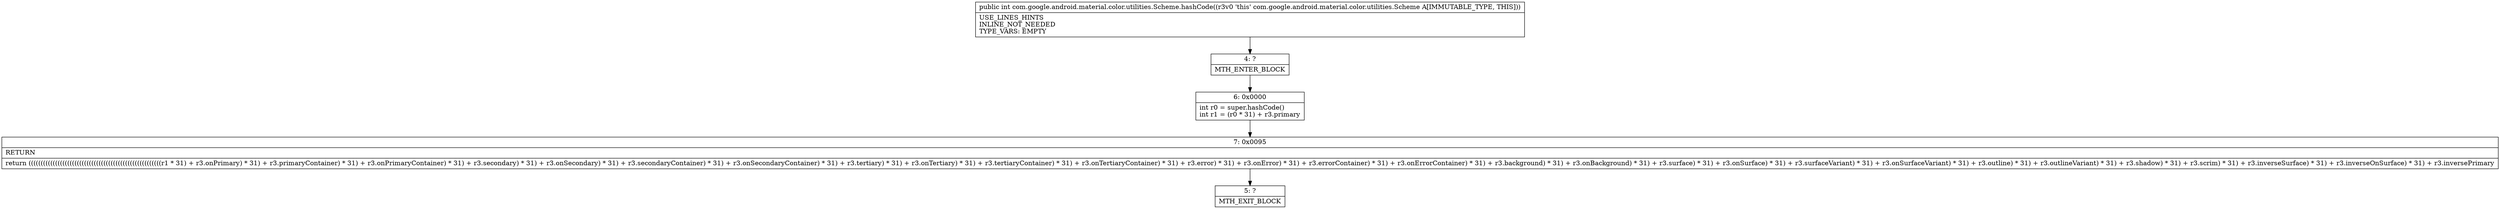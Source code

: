 digraph "CFG forcom.google.android.material.color.utilities.Scheme.hashCode()I" {
Node_4 [shape=record,label="{4\:\ ?|MTH_ENTER_BLOCK\l}"];
Node_6 [shape=record,label="{6\:\ 0x0000|int r0 = super.hashCode()\lint r1 = (r0 * 31) + r3.primary\l}"];
Node_7 [shape=record,label="{7\:\ 0x0095|RETURN\l|return (((((((((((((((((((((((((((((((((((((((((((((((((((((((r1 * 31) + r3.onPrimary) * 31) + r3.primaryContainer) * 31) + r3.onPrimaryContainer) * 31) + r3.secondary) * 31) + r3.onSecondary) * 31) + r3.secondaryContainer) * 31) + r3.onSecondaryContainer) * 31) + r3.tertiary) * 31) + r3.onTertiary) * 31) + r3.tertiaryContainer) * 31) + r3.onTertiaryContainer) * 31) + r3.error) * 31) + r3.onError) * 31) + r3.errorContainer) * 31) + r3.onErrorContainer) * 31) + r3.background) * 31) + r3.onBackground) * 31) + r3.surface) * 31) + r3.onSurface) * 31) + r3.surfaceVariant) * 31) + r3.onSurfaceVariant) * 31) + r3.outline) * 31) + r3.outlineVariant) * 31) + r3.shadow) * 31) + r3.scrim) * 31) + r3.inverseSurface) * 31) + r3.inverseOnSurface) * 31) + r3.inversePrimary\l}"];
Node_5 [shape=record,label="{5\:\ ?|MTH_EXIT_BLOCK\l}"];
MethodNode[shape=record,label="{public int com.google.android.material.color.utilities.Scheme.hashCode((r3v0 'this' com.google.android.material.color.utilities.Scheme A[IMMUTABLE_TYPE, THIS]))  | USE_LINES_HINTS\lINLINE_NOT_NEEDED\lTYPE_VARS: EMPTY\l}"];
MethodNode -> Node_4;Node_4 -> Node_6;
Node_6 -> Node_7;
Node_7 -> Node_5;
}

